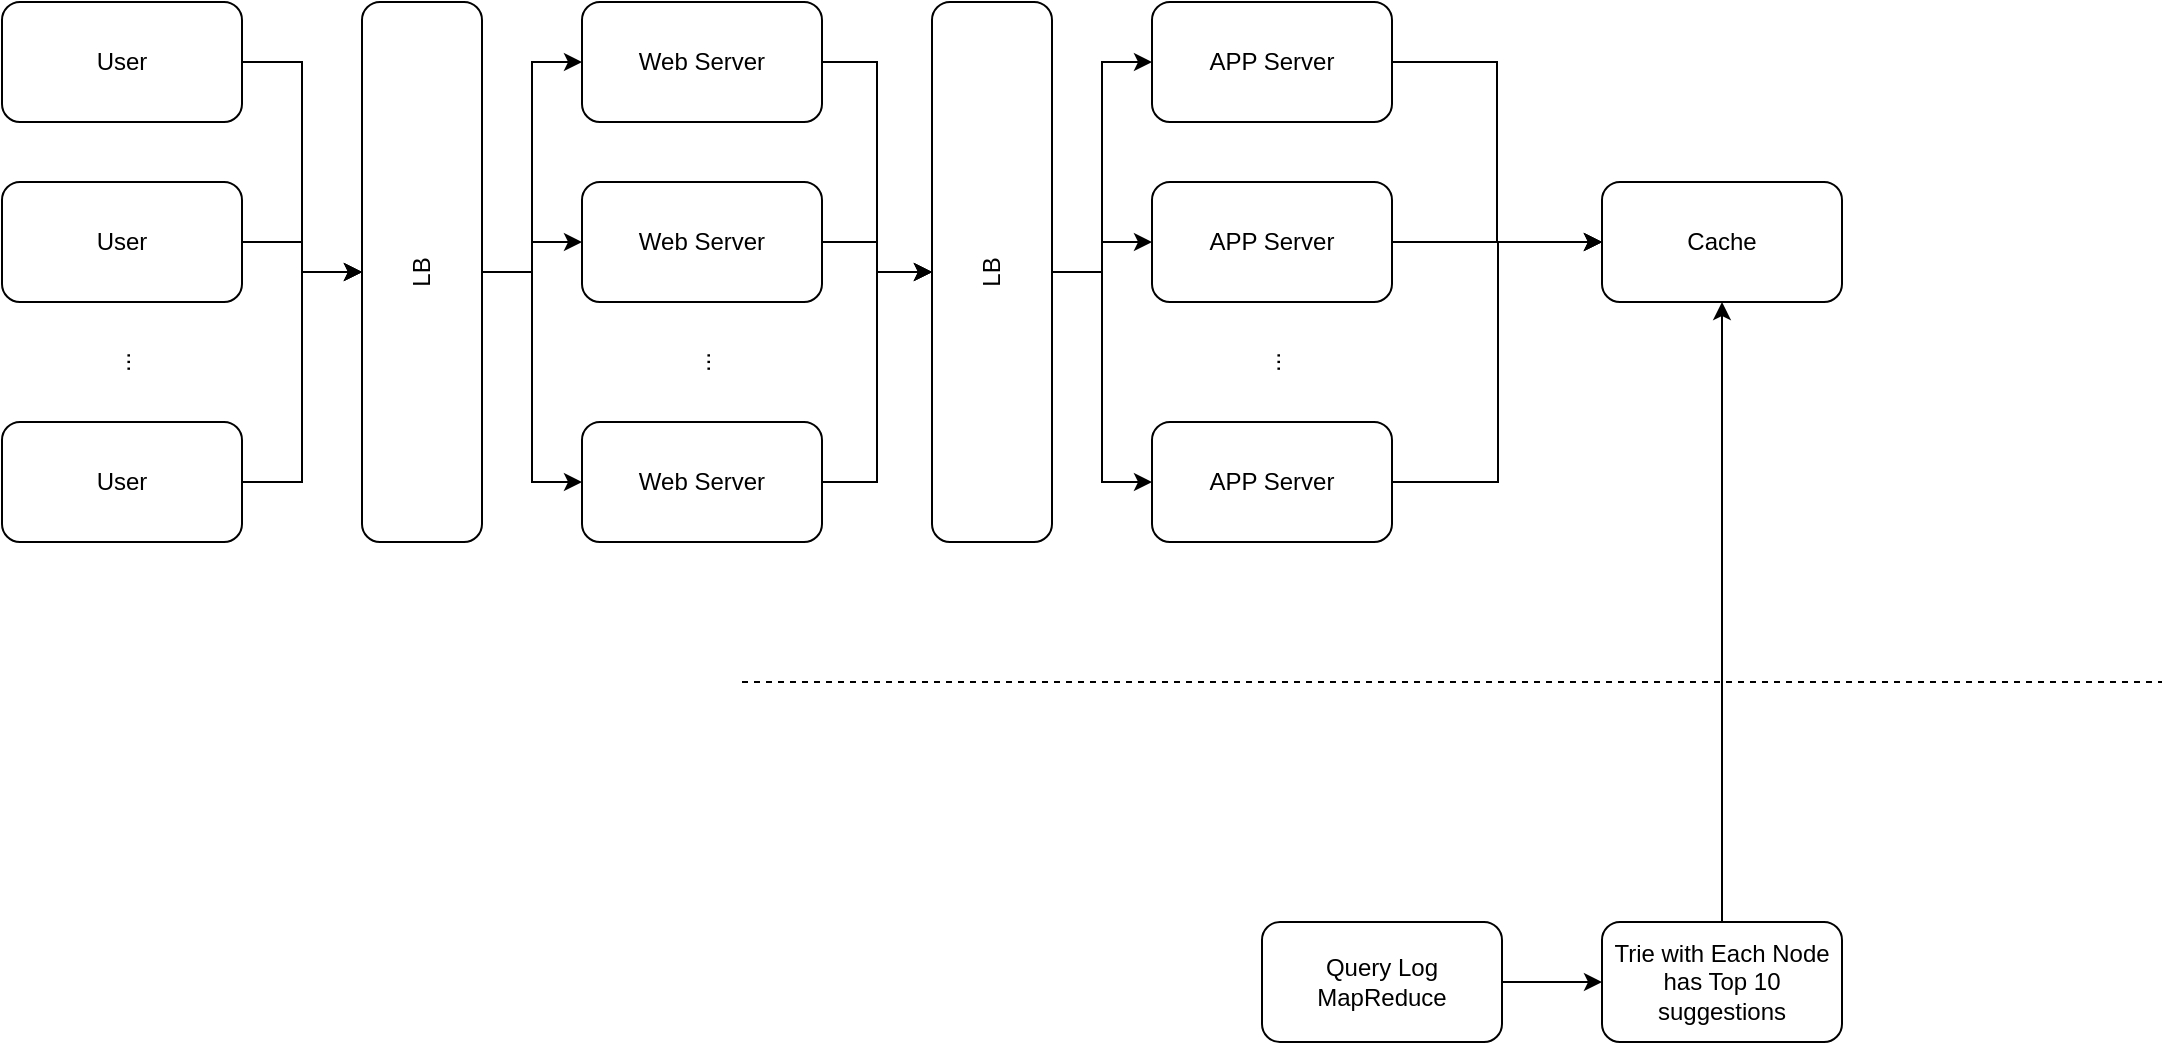 <mxfile version="14.6.6" type="github">
  <diagram id="aoj3swG1tekXxO3n4QQ1" name="Page-1">
    <mxGraphModel dx="1422" dy="762" grid="1" gridSize="10" guides="1" tooltips="1" connect="1" arrows="1" fold="1" page="1" pageScale="1" pageWidth="850" pageHeight="1100" math="0" shadow="0">
      <root>
        <mxCell id="0" />
        <mxCell id="1" parent="0" />
        <mxCell id="z3XUsXF2Qn8Yz3vl9ZlV-6" value="" style="edgeStyle=orthogonalEdgeStyle;rounded=0;orthogonalLoop=1;jettySize=auto;html=1;" parent="1" source="z3XUsXF2Qn8Yz3vl9ZlV-1" target="z3XUsXF2Qn8Yz3vl9ZlV-5" edge="1">
          <mxGeometry relative="1" as="geometry" />
        </mxCell>
        <mxCell id="z3XUsXF2Qn8Yz3vl9ZlV-1" value="User" style="rounded=1;whiteSpace=wrap;html=1;" parent="1" vertex="1">
          <mxGeometry x="160" y="160" width="120" height="60" as="geometry" />
        </mxCell>
        <mxCell id="z3XUsXF2Qn8Yz3vl9ZlV-10" style="edgeStyle=orthogonalEdgeStyle;rounded=0;orthogonalLoop=1;jettySize=auto;html=1;entryX=0.5;entryY=0;entryDx=0;entryDy=0;" parent="1" source="z3XUsXF2Qn8Yz3vl9ZlV-2" target="z3XUsXF2Qn8Yz3vl9ZlV-5" edge="1">
          <mxGeometry relative="1" as="geometry" />
        </mxCell>
        <mxCell id="z3XUsXF2Qn8Yz3vl9ZlV-2" value="User" style="rounded=1;whiteSpace=wrap;html=1;" parent="1" vertex="1">
          <mxGeometry x="160" y="250" width="120" height="60" as="geometry" />
        </mxCell>
        <mxCell id="z3XUsXF2Qn8Yz3vl9ZlV-9" style="edgeStyle=orthogonalEdgeStyle;rounded=0;orthogonalLoop=1;jettySize=auto;html=1;entryX=0.5;entryY=0;entryDx=0;entryDy=0;" parent="1" source="z3XUsXF2Qn8Yz3vl9ZlV-3" target="z3XUsXF2Qn8Yz3vl9ZlV-5" edge="1">
          <mxGeometry relative="1" as="geometry" />
        </mxCell>
        <mxCell id="z3XUsXF2Qn8Yz3vl9ZlV-3" value="User" style="rounded=1;whiteSpace=wrap;html=1;" parent="1" vertex="1">
          <mxGeometry x="160" y="370" width="120" height="60" as="geometry" />
        </mxCell>
        <mxCell id="z3XUsXF2Qn8Yz3vl9ZlV-4" value="..." style="text;html=1;strokeColor=none;fillColor=none;align=center;verticalAlign=middle;whiteSpace=wrap;rounded=0;rotation=-90;" parent="1" vertex="1">
          <mxGeometry x="200" y="330" width="40" height="20" as="geometry" />
        </mxCell>
        <mxCell id="z3XUsXF2Qn8Yz3vl9ZlV-15" style="edgeStyle=orthogonalEdgeStyle;rounded=0;orthogonalLoop=1;jettySize=auto;html=1;entryX=0;entryY=0.5;entryDx=0;entryDy=0;" parent="1" source="z3XUsXF2Qn8Yz3vl9ZlV-5" target="z3XUsXF2Qn8Yz3vl9ZlV-11" edge="1">
          <mxGeometry relative="1" as="geometry" />
        </mxCell>
        <mxCell id="z3XUsXF2Qn8Yz3vl9ZlV-16" style="edgeStyle=orthogonalEdgeStyle;rounded=0;orthogonalLoop=1;jettySize=auto;html=1;entryX=0;entryY=0.5;entryDx=0;entryDy=0;" parent="1" source="z3XUsXF2Qn8Yz3vl9ZlV-5" target="z3XUsXF2Qn8Yz3vl9ZlV-12" edge="1">
          <mxGeometry relative="1" as="geometry" />
        </mxCell>
        <mxCell id="z3XUsXF2Qn8Yz3vl9ZlV-17" style="edgeStyle=orthogonalEdgeStyle;rounded=0;orthogonalLoop=1;jettySize=auto;html=1;entryX=0;entryY=0.5;entryDx=0;entryDy=0;" parent="1" source="z3XUsXF2Qn8Yz3vl9ZlV-5" target="z3XUsXF2Qn8Yz3vl9ZlV-13" edge="1">
          <mxGeometry relative="1" as="geometry" />
        </mxCell>
        <mxCell id="z3XUsXF2Qn8Yz3vl9ZlV-5" value="LB" style="rounded=1;whiteSpace=wrap;html=1;rotation=-90;" parent="1" vertex="1">
          <mxGeometry x="235" y="265" width="270" height="60" as="geometry" />
        </mxCell>
        <mxCell id="z3XUsXF2Qn8Yz3vl9ZlV-26" value="" style="edgeStyle=orthogonalEdgeStyle;rounded=0;orthogonalLoop=1;jettySize=auto;html=1;" parent="1" source="z3XUsXF2Qn8Yz3vl9ZlV-11" target="z3XUsXF2Qn8Yz3vl9ZlV-21" edge="1">
          <mxGeometry relative="1" as="geometry" />
        </mxCell>
        <mxCell id="z3XUsXF2Qn8Yz3vl9ZlV-11" value="Web Server" style="rounded=1;whiteSpace=wrap;html=1;" parent="1" vertex="1">
          <mxGeometry x="450" y="160" width="120" height="60" as="geometry" />
        </mxCell>
        <mxCell id="z3XUsXF2Qn8Yz3vl9ZlV-27" style="edgeStyle=orthogonalEdgeStyle;rounded=0;orthogonalLoop=1;jettySize=auto;html=1;" parent="1" source="z3XUsXF2Qn8Yz3vl9ZlV-12" target="z3XUsXF2Qn8Yz3vl9ZlV-21" edge="1">
          <mxGeometry relative="1" as="geometry" />
        </mxCell>
        <mxCell id="z3XUsXF2Qn8Yz3vl9ZlV-12" value="Web Server" style="rounded=1;whiteSpace=wrap;html=1;" parent="1" vertex="1">
          <mxGeometry x="450" y="250" width="120" height="60" as="geometry" />
        </mxCell>
        <mxCell id="z3XUsXF2Qn8Yz3vl9ZlV-28" style="edgeStyle=orthogonalEdgeStyle;rounded=0;orthogonalLoop=1;jettySize=auto;html=1;entryX=0.5;entryY=0;entryDx=0;entryDy=0;" parent="1" source="z3XUsXF2Qn8Yz3vl9ZlV-13" target="z3XUsXF2Qn8Yz3vl9ZlV-21" edge="1">
          <mxGeometry relative="1" as="geometry" />
        </mxCell>
        <mxCell id="z3XUsXF2Qn8Yz3vl9ZlV-13" value="Web Server" style="rounded=1;whiteSpace=wrap;html=1;" parent="1" vertex="1">
          <mxGeometry x="450" y="370" width="120" height="60" as="geometry" />
        </mxCell>
        <mxCell id="z3XUsXF2Qn8Yz3vl9ZlV-14" value="..." style="text;html=1;strokeColor=none;fillColor=none;align=center;verticalAlign=middle;whiteSpace=wrap;rounded=0;rotation=-90;" parent="1" vertex="1">
          <mxGeometry x="490" y="330" width="40" height="20" as="geometry" />
        </mxCell>
        <mxCell id="z3XUsXF2Qn8Yz3vl9ZlV-18" style="edgeStyle=orthogonalEdgeStyle;rounded=0;orthogonalLoop=1;jettySize=auto;html=1;entryX=0;entryY=0.5;entryDx=0;entryDy=0;" parent="1" source="z3XUsXF2Qn8Yz3vl9ZlV-21" target="z3XUsXF2Qn8Yz3vl9ZlV-22" edge="1">
          <mxGeometry relative="1" as="geometry" />
        </mxCell>
        <mxCell id="z3XUsXF2Qn8Yz3vl9ZlV-19" style="edgeStyle=orthogonalEdgeStyle;rounded=0;orthogonalLoop=1;jettySize=auto;html=1;entryX=0;entryY=0.5;entryDx=0;entryDy=0;" parent="1" source="z3XUsXF2Qn8Yz3vl9ZlV-21" target="z3XUsXF2Qn8Yz3vl9ZlV-23" edge="1">
          <mxGeometry relative="1" as="geometry" />
        </mxCell>
        <mxCell id="z3XUsXF2Qn8Yz3vl9ZlV-20" style="edgeStyle=orthogonalEdgeStyle;rounded=0;orthogonalLoop=1;jettySize=auto;html=1;entryX=0;entryY=0.5;entryDx=0;entryDy=0;" parent="1" source="z3XUsXF2Qn8Yz3vl9ZlV-21" target="z3XUsXF2Qn8Yz3vl9ZlV-24" edge="1">
          <mxGeometry relative="1" as="geometry" />
        </mxCell>
        <mxCell id="z3XUsXF2Qn8Yz3vl9ZlV-21" value="LB" style="rounded=1;whiteSpace=wrap;html=1;rotation=-90;" parent="1" vertex="1">
          <mxGeometry x="520" y="265" width="270" height="60" as="geometry" />
        </mxCell>
        <mxCell id="XvO12jJ2CztaaydwzWcA-7" style="edgeStyle=orthogonalEdgeStyle;rounded=0;orthogonalLoop=1;jettySize=auto;html=1;entryX=0;entryY=0.5;entryDx=0;entryDy=0;" edge="1" parent="1" source="z3XUsXF2Qn8Yz3vl9ZlV-22" target="XvO12jJ2CztaaydwzWcA-5">
          <mxGeometry relative="1" as="geometry" />
        </mxCell>
        <mxCell id="z3XUsXF2Qn8Yz3vl9ZlV-22" value="APP Server" style="rounded=1;whiteSpace=wrap;html=1;" parent="1" vertex="1">
          <mxGeometry x="735" y="160" width="120" height="60" as="geometry" />
        </mxCell>
        <mxCell id="XvO12jJ2CztaaydwzWcA-8" style="edgeStyle=orthogonalEdgeStyle;rounded=0;orthogonalLoop=1;jettySize=auto;html=1;" edge="1" parent="1" source="z3XUsXF2Qn8Yz3vl9ZlV-23" target="XvO12jJ2CztaaydwzWcA-5">
          <mxGeometry relative="1" as="geometry" />
        </mxCell>
        <mxCell id="z3XUsXF2Qn8Yz3vl9ZlV-23" value="APP Server" style="rounded=1;whiteSpace=wrap;html=1;" parent="1" vertex="1">
          <mxGeometry x="735" y="250" width="120" height="60" as="geometry" />
        </mxCell>
        <mxCell id="XvO12jJ2CztaaydwzWcA-9" style="edgeStyle=orthogonalEdgeStyle;rounded=0;orthogonalLoop=1;jettySize=auto;html=1;" edge="1" parent="1" source="z3XUsXF2Qn8Yz3vl9ZlV-24" target="XvO12jJ2CztaaydwzWcA-5">
          <mxGeometry relative="1" as="geometry">
            <Array as="points">
              <mxPoint x="908" y="400" />
              <mxPoint x="908" y="280" />
            </Array>
          </mxGeometry>
        </mxCell>
        <mxCell id="z3XUsXF2Qn8Yz3vl9ZlV-24" value="APP Server" style="rounded=1;whiteSpace=wrap;html=1;" parent="1" vertex="1">
          <mxGeometry x="735" y="370" width="120" height="60" as="geometry" />
        </mxCell>
        <mxCell id="z3XUsXF2Qn8Yz3vl9ZlV-25" value="..." style="text;html=1;strokeColor=none;fillColor=none;align=center;verticalAlign=middle;whiteSpace=wrap;rounded=0;rotation=-90;" parent="1" vertex="1">
          <mxGeometry x="775" y="330" width="40" height="20" as="geometry" />
        </mxCell>
        <mxCell id="XvO12jJ2CztaaydwzWcA-4" value="" style="edgeStyle=orthogonalEdgeStyle;rounded=0;orthogonalLoop=1;jettySize=auto;html=1;" edge="1" parent="1" source="XvO12jJ2CztaaydwzWcA-1" target="XvO12jJ2CztaaydwzWcA-3">
          <mxGeometry relative="1" as="geometry" />
        </mxCell>
        <mxCell id="XvO12jJ2CztaaydwzWcA-1" value="Query Log MapReduce" style="rounded=1;whiteSpace=wrap;html=1;" vertex="1" parent="1">
          <mxGeometry x="790" y="620" width="120" height="60" as="geometry" />
        </mxCell>
        <mxCell id="XvO12jJ2CztaaydwzWcA-2" value="" style="endArrow=none;dashed=1;html=1;" edge="1" parent="1">
          <mxGeometry width="50" height="50" relative="1" as="geometry">
            <mxPoint x="530" y="500" as="sourcePoint" />
            <mxPoint x="1240" y="500" as="targetPoint" />
          </mxGeometry>
        </mxCell>
        <mxCell id="XvO12jJ2CztaaydwzWcA-6" value="" style="edgeStyle=orthogonalEdgeStyle;rounded=0;orthogonalLoop=1;jettySize=auto;html=1;" edge="1" parent="1" source="XvO12jJ2CztaaydwzWcA-3" target="XvO12jJ2CztaaydwzWcA-5">
          <mxGeometry relative="1" as="geometry" />
        </mxCell>
        <mxCell id="XvO12jJ2CztaaydwzWcA-3" value="Trie with Each Node has Top 10 suggestions" style="whiteSpace=wrap;html=1;rounded=1;" vertex="1" parent="1">
          <mxGeometry x="960" y="620" width="120" height="60" as="geometry" />
        </mxCell>
        <mxCell id="XvO12jJ2CztaaydwzWcA-5" value="Cache" style="whiteSpace=wrap;html=1;rounded=1;" vertex="1" parent="1">
          <mxGeometry x="960" y="250" width="120" height="60" as="geometry" />
        </mxCell>
      </root>
    </mxGraphModel>
  </diagram>
</mxfile>
